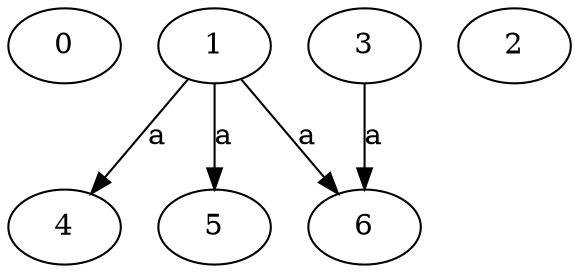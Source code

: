 strict digraph  {
0;
4;
1;
5;
2;
6;
3;
1 -> 4  [label=a];
1 -> 5  [label=a];
1 -> 6  [label=a];
3 -> 6  [label=a];
}
